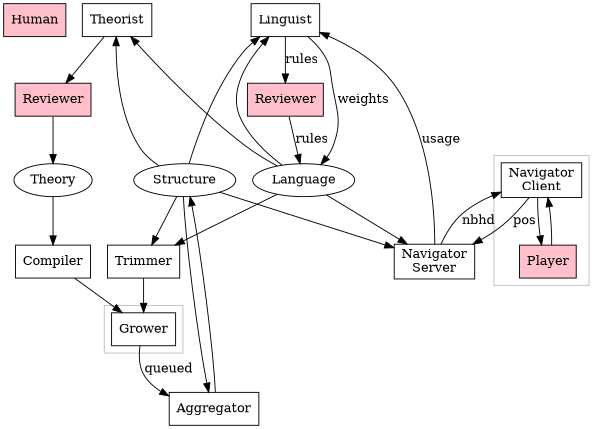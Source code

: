 digraph G {
	overlap=false;
	size="4,4";

	node [shape=box];
	Human [style=filled, fillcolor=pink];

	lang_reviewer [label="Reviewer", style=filled, fillcolor=pink];
	theory_reviewer [label="Reviewer", style=filled, fillcolor=pink];

	{
		rank="min";
	 	Theorist;
		Linguist;
	}

	subgraph cluster_grower {
		color = gray;
		{ rank="min"; Grower; }
	}

	Structure -> Trimmer;
	Language -> Trimmer;
	Trimmer -> Grower;
	Grower -> Aggregator [label="queued"];
	Aggregator -> Structure;
	Structure -> Aggregator;

	Structure -> Theorist;
	Language ->  Theorist;
	Theorist -> theory_reviewer;
	theory_reviewer -> Theory;
	Theory -> Compiler -> Grower;

	Structure -> Linguist;
	Language -> Linguist;
	//Linguist -> lang_reviewer -> Language;
	Linguist -> Language [label="weights"];
	Linguist -> lang_reviewer -> Language [label="rules"];

	subgraph cluster_navigator {
		color = gray;
		//node [shape=box];
		{ rank="max"; Player [style=filled, fillcolor=pink]; }
		nav_client [label="Navigator\nClient"];
		nav_client -> Player;
		Player -> nav_client;
	}

	nav_server [label="Navigator\nServer"];
	nav_client -> nav_server [label="pos"];
	nav_server -> nav_client [label="nbhd"];
	Structure -> nav_server;
	Language -> nav_server;
	nav_server -> Linguist [label="usage"];

	// data
	{
	 	rank="same";
		Language [shape=ellipse, rank="min"];
		Theory [shape=ellipse];
		Structure [shape=ellipse];
	}
}
